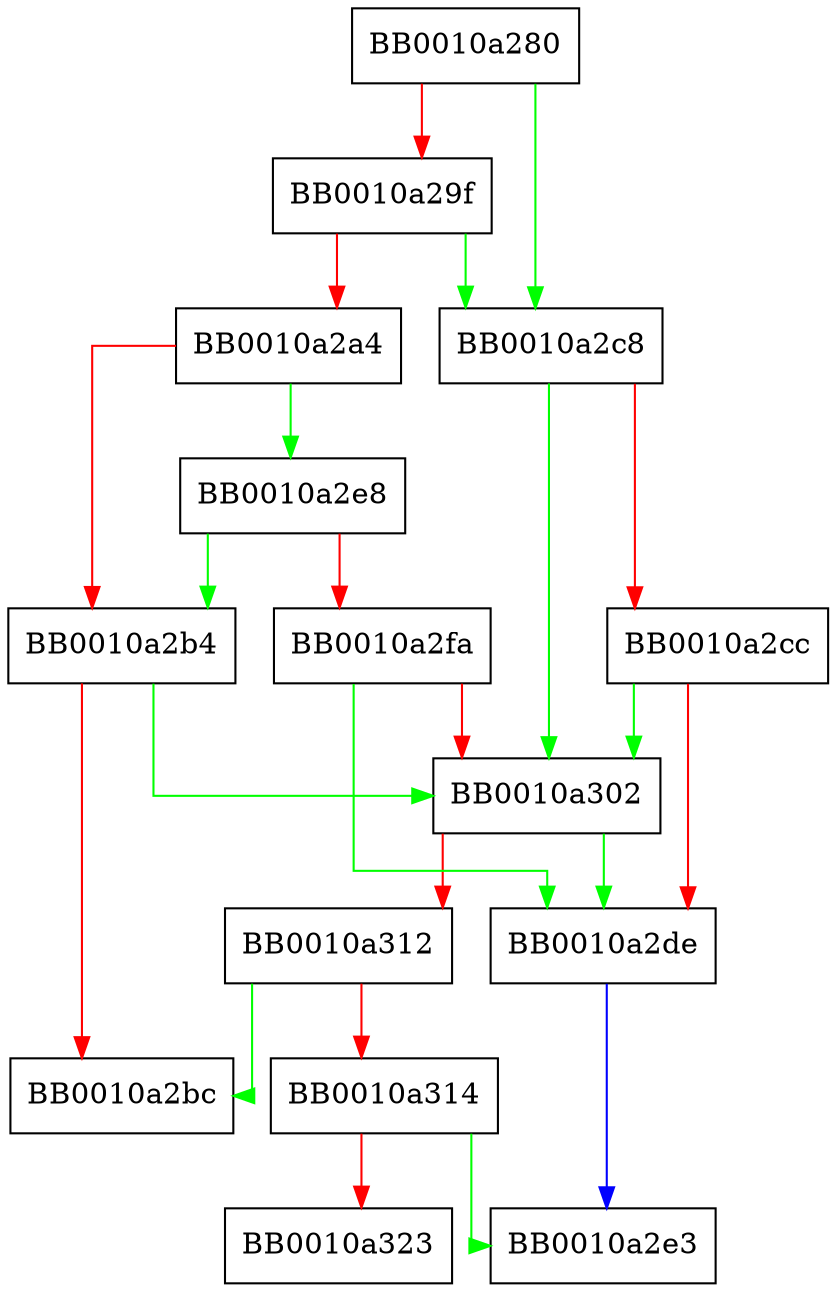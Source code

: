 digraph FUN_0010a280 {
  node [shape="box"];
  graph [splines=ortho];
  BB0010a280 -> BB0010a2c8 [color="green"];
  BB0010a280 -> BB0010a29f [color="red"];
  BB0010a29f -> BB0010a2c8 [color="green"];
  BB0010a29f -> BB0010a2a4 [color="red"];
  BB0010a2a4 -> BB0010a2e8 [color="green"];
  BB0010a2a4 -> BB0010a2b4 [color="red"];
  BB0010a2b4 -> BB0010a302 [color="green"];
  BB0010a2b4 -> BB0010a2bc [color="red"];
  BB0010a2c8 -> BB0010a302 [color="green"];
  BB0010a2c8 -> BB0010a2cc [color="red"];
  BB0010a2cc -> BB0010a302 [color="green"];
  BB0010a2cc -> BB0010a2de [color="red"];
  BB0010a2de -> BB0010a2e3 [color="blue"];
  BB0010a2e8 -> BB0010a2b4 [color="green"];
  BB0010a2e8 -> BB0010a2fa [color="red"];
  BB0010a2fa -> BB0010a2de [color="green"];
  BB0010a2fa -> BB0010a302 [color="red"];
  BB0010a302 -> BB0010a2de [color="green"];
  BB0010a302 -> BB0010a312 [color="red"];
  BB0010a312 -> BB0010a2bc [color="green"];
  BB0010a312 -> BB0010a314 [color="red"];
  BB0010a314 -> BB0010a2e3 [color="green"];
  BB0010a314 -> BB0010a323 [color="red"];
}